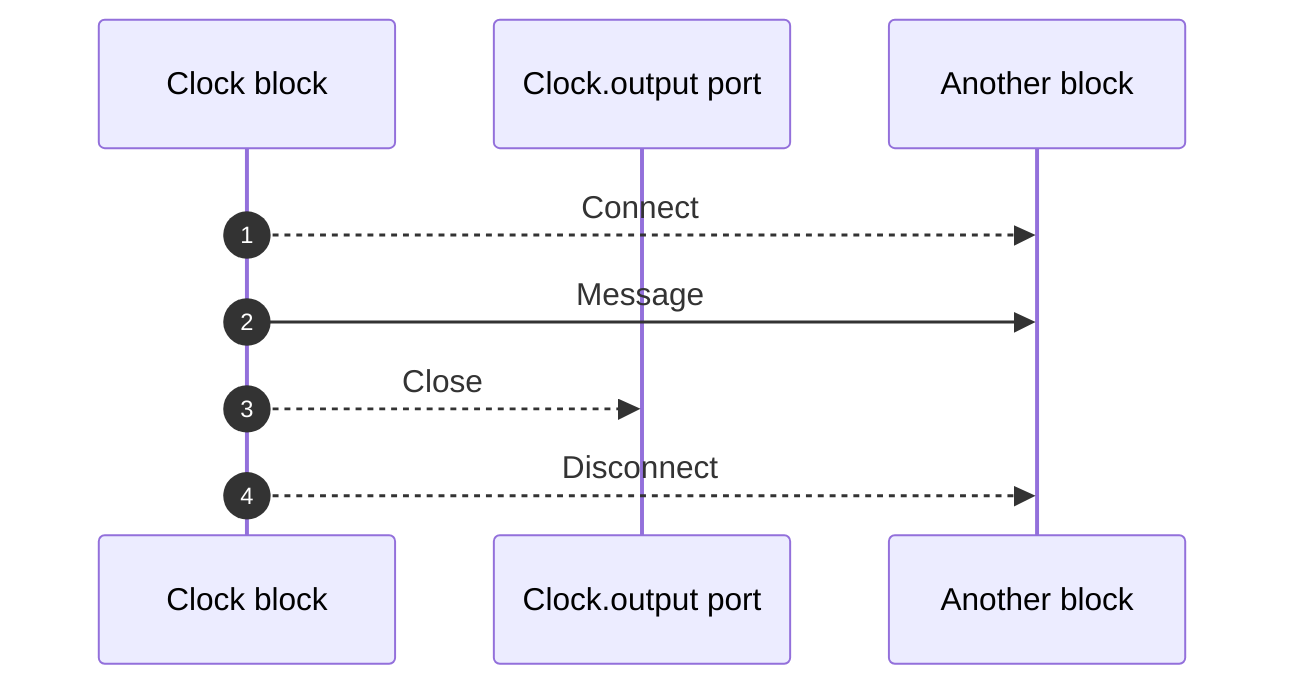 sequenceDiagram
    autonumber
    participant Clock as Clock block
    participant Clock.output as Clock.output port
    participant BlockA as Another block

    Clock-->>BlockA: Connect

    Clock->>BlockA: Message

    Clock-->>Clock.output: Close
    Clock-->>BlockA: Disconnect